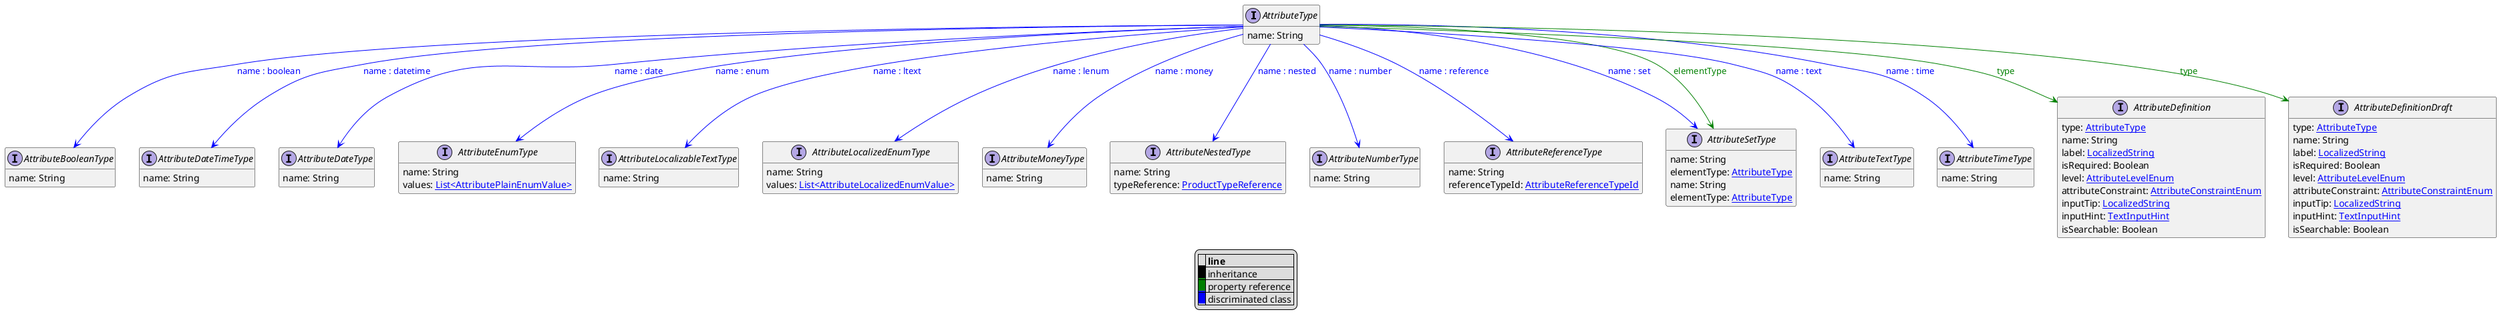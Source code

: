 @startuml

hide empty fields
hide empty methods
legend
|= |= line |
|<back:black>   </back>| inheritance |
|<back:green>   </back>| property reference |
|<back:blue>   </back>| discriminated class |
endlegend
interface AttributeType [[AttributeType.svg]]  {
    name: String
}


interface AttributeBooleanType [[AttributeBooleanType.svg]]  {
    name: String
}
interface AttributeDateTimeType [[AttributeDateTimeType.svg]]  {
    name: String
}
interface AttributeDateType [[AttributeDateType.svg]]  {
    name: String
}
interface AttributeEnumType [[AttributeEnumType.svg]]  {
    name: String
    values: [[AttributePlainEnumValue.svg List<AttributePlainEnumValue>]]
}
interface AttributeLocalizableTextType [[AttributeLocalizableTextType.svg]]  {
    name: String
}
interface AttributeLocalizedEnumType [[AttributeLocalizedEnumType.svg]]  {
    name: String
    values: [[AttributeLocalizedEnumValue.svg List<AttributeLocalizedEnumValue>]]
}
interface AttributeMoneyType [[AttributeMoneyType.svg]]  {
    name: String
}
interface AttributeNestedType [[AttributeNestedType.svg]]  {
    name: String
    typeReference: [[ProductTypeReference.svg ProductTypeReference]]
}
interface AttributeNumberType [[AttributeNumberType.svg]]  {
    name: String
}
interface AttributeReferenceType [[AttributeReferenceType.svg]]  {
    name: String
    referenceTypeId: [[AttributeReferenceTypeId.svg AttributeReferenceTypeId]]
}
interface AttributeSetType [[AttributeSetType.svg]]  {
    name: String
    elementType: [[AttributeType.svg AttributeType]]
}
interface AttributeTextType [[AttributeTextType.svg]]  {
    name: String
}
interface AttributeTimeType [[AttributeTimeType.svg]]  {
    name: String
}
interface AttributeDefinition [[AttributeDefinition.svg]]  {
    type: [[AttributeType.svg AttributeType]]
    name: String
    label: [[LocalizedString.svg LocalizedString]]
    isRequired: Boolean
    level: [[AttributeLevelEnum.svg AttributeLevelEnum]]
    attributeConstraint: [[AttributeConstraintEnum.svg AttributeConstraintEnum]]
    inputTip: [[LocalizedString.svg LocalizedString]]
    inputHint: [[TextInputHint.svg TextInputHint]]
    isSearchable: Boolean
}
interface AttributeDefinitionDraft [[AttributeDefinitionDraft.svg]]  {
    type: [[AttributeType.svg AttributeType]]
    name: String
    label: [[LocalizedString.svg LocalizedString]]
    isRequired: Boolean
    level: [[AttributeLevelEnum.svg AttributeLevelEnum]]
    attributeConstraint: [[AttributeConstraintEnum.svg AttributeConstraintEnum]]
    inputTip: [[LocalizedString.svg LocalizedString]]
    inputHint: [[TextInputHint.svg TextInputHint]]
    isSearchable: Boolean
}
interface AttributeSetType [[AttributeSetType.svg]]  {
    name: String
    elementType: [[AttributeType.svg AttributeType]]
}
AttributeType --> AttributeBooleanType #blue;text:blue : "name : boolean"
AttributeType --> AttributeDateTimeType #blue;text:blue : "name : datetime"
AttributeType --> AttributeDateType #blue;text:blue : "name : date"
AttributeType --> AttributeEnumType #blue;text:blue : "name : enum"
AttributeType --> AttributeLocalizableTextType #blue;text:blue : "name : ltext"
AttributeType --> AttributeLocalizedEnumType #blue;text:blue : "name : lenum"
AttributeType --> AttributeMoneyType #blue;text:blue : "name : money"
AttributeType --> AttributeNestedType #blue;text:blue : "name : nested"
AttributeType --> AttributeNumberType #blue;text:blue : "name : number"
AttributeType --> AttributeReferenceType #blue;text:blue : "name : reference"
AttributeType --> AttributeSetType #blue;text:blue : "name : set"
AttributeType --> AttributeTextType #blue;text:blue : "name : text"
AttributeType --> AttributeTimeType #blue;text:blue : "name : time"
AttributeType --> AttributeDefinition #green;text:green : "type"
AttributeType --> AttributeDefinitionDraft #green;text:green : "type"
AttributeType --> AttributeSetType #green;text:green : "elementType"
@enduml
